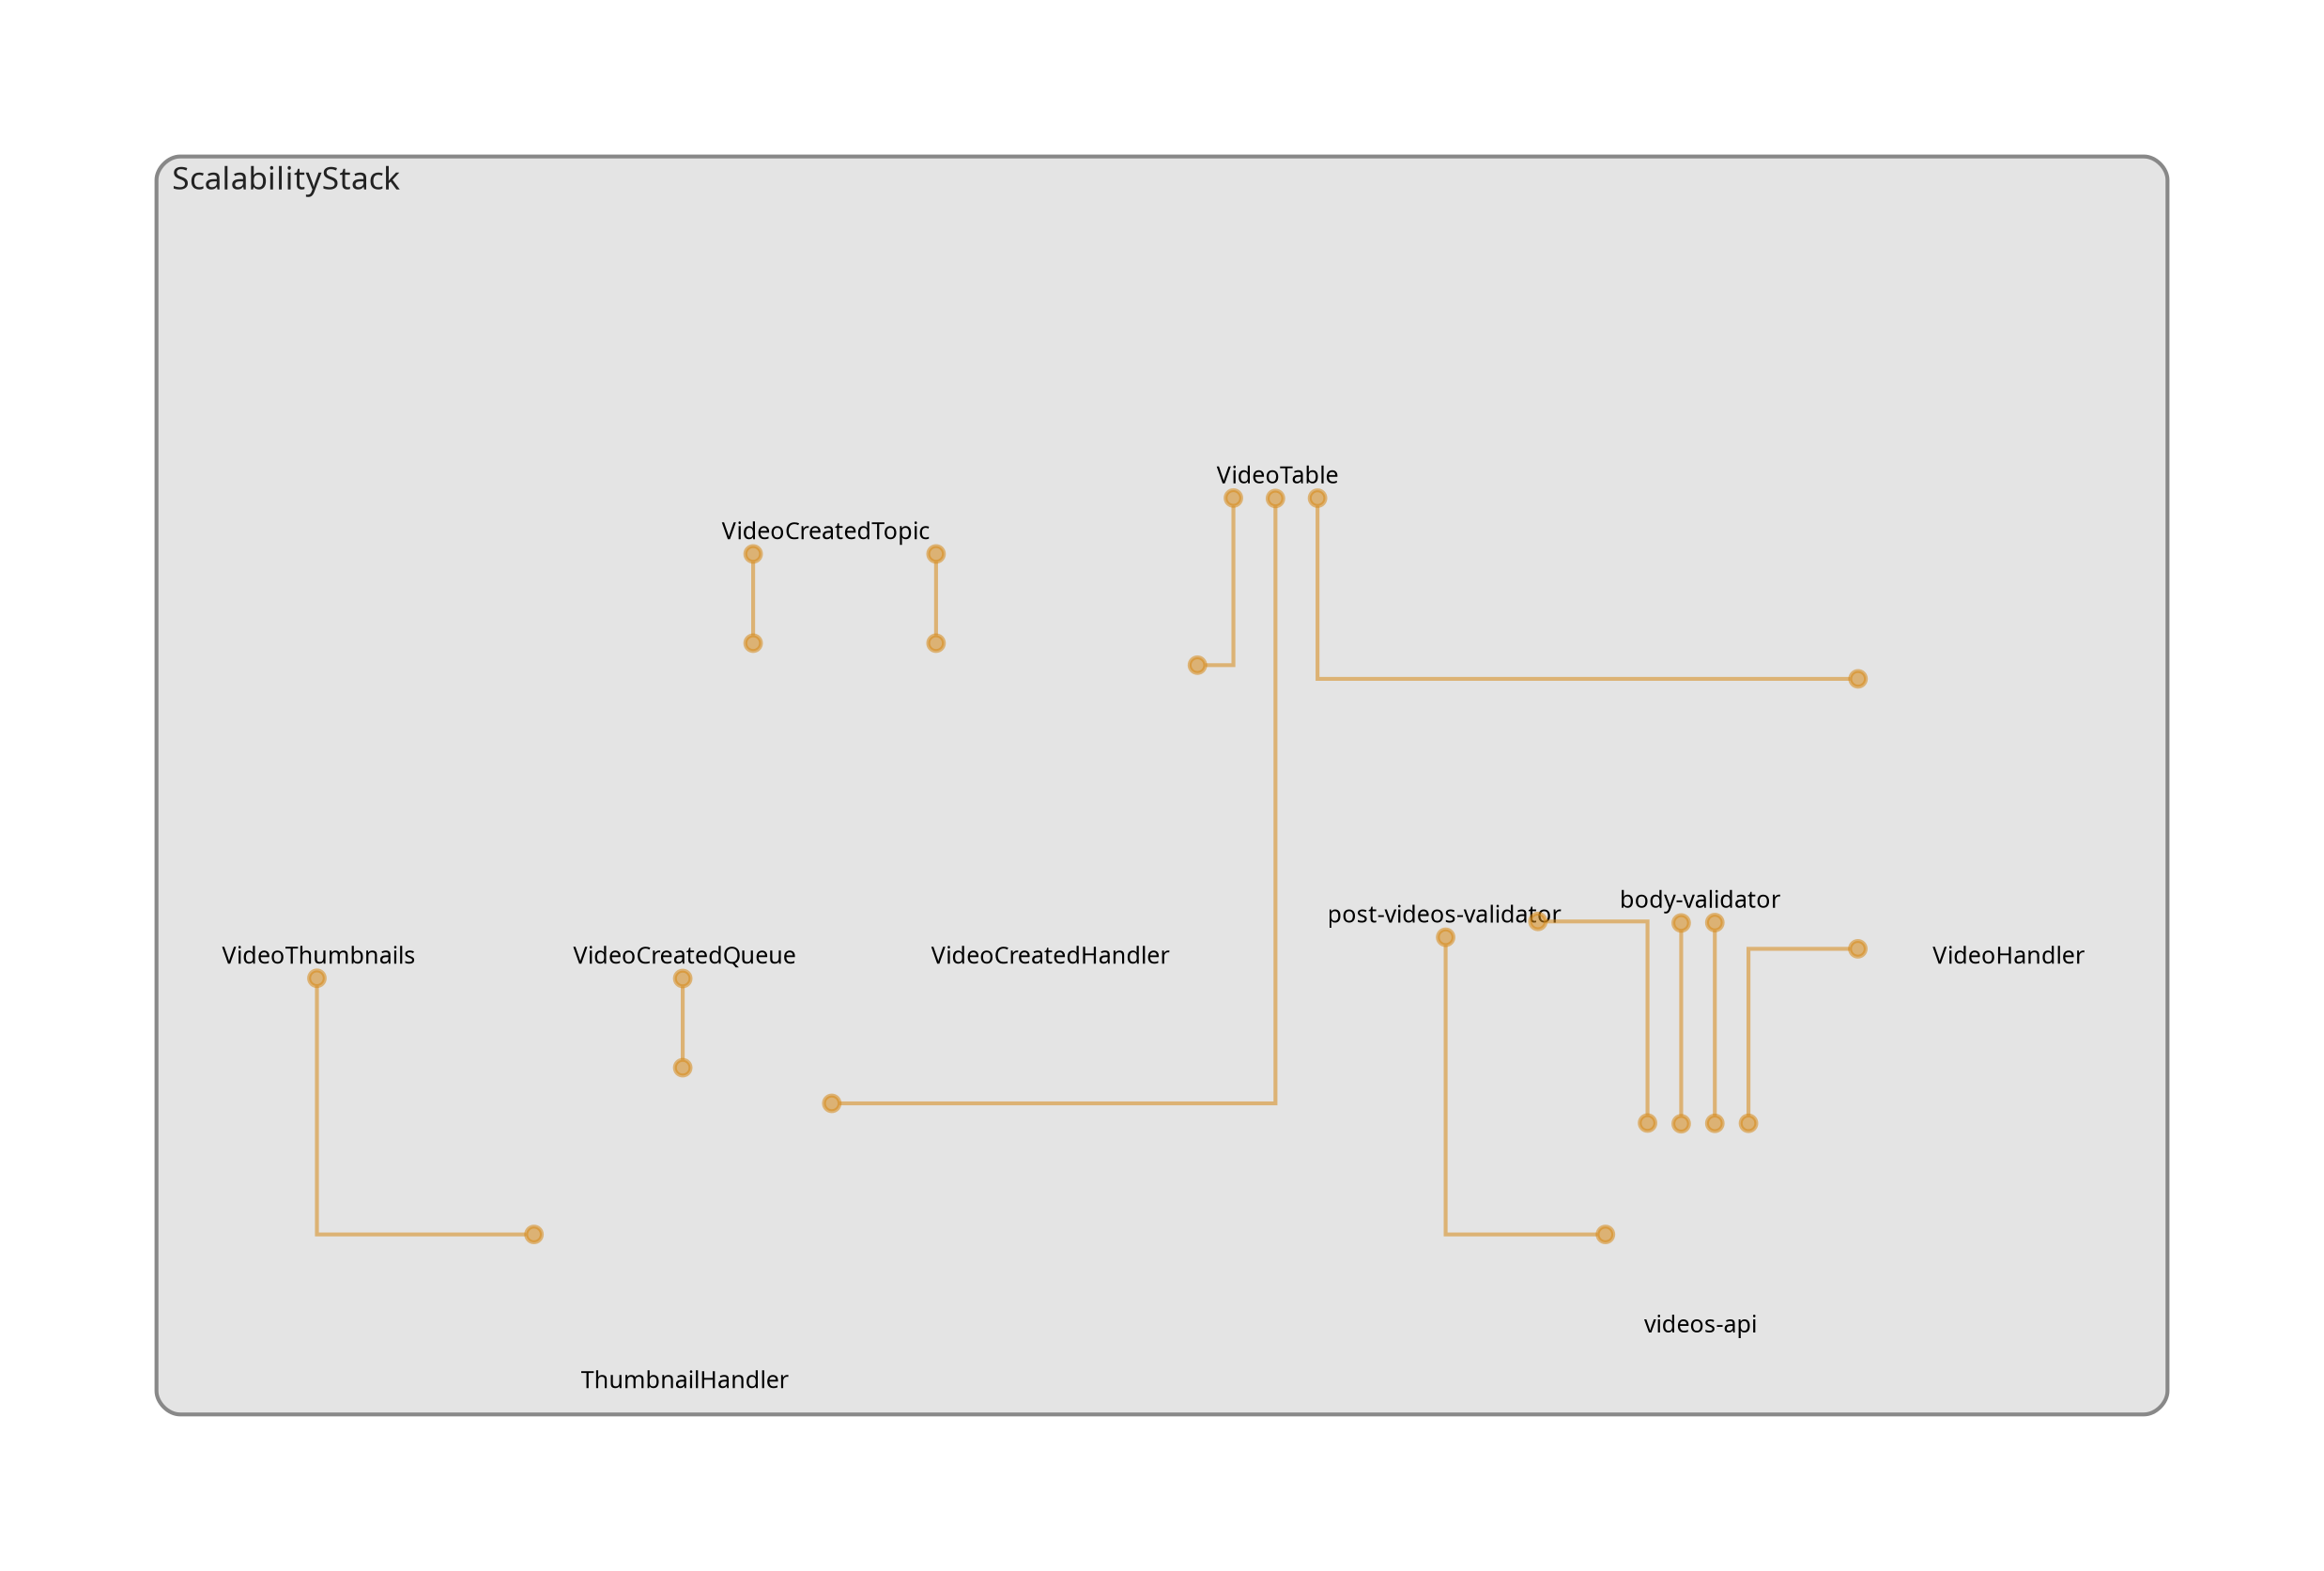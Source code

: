 digraph "Diagram" {
  splines = "ortho";
  pad = "1.0";
  nodesep = "0.60";
  ranksep = "0.75";
  fontname = "Sans-Serif";
  fontsize = "15";
  dpi = "200";
  rankdir = "BT";
  compound = "true";
  fontcolor = "#222222";
  edge [
    color = "#D5871488",
    penwidth = 2,
    arrowhead = "dot",
    arrowtail = "dot",
  ];
  node [
    shape = "box",
    style = "rounded",
    fixedsize = true,
    width = 1.7,
    height = 1.7,
    labelloc = "c",
    imagescale = true,
    fontname = "Sans-Serif",
    fontsize = 8,
    margin = 8,
  ];
  subgraph "ScalabilityStack" {
    subgraph "cluster-SubGraph.ScalabilityStack" {
      graph [
        label = "ScalabilityStack",
        labelloc = "b",
        labeljust = "l",
        margin = "10",
        fontsize = "16",
        penwidth = "2",
        pencolor = "#888888",
        style = "filled,rounded",
        fillcolor = "#e4e4e4",
      ];
      "ScalabilityStack/VideoCreatedTopic" [
        label = " VideoCreatedTopic",
        fontsize = 12,
        image = "/Users/antonipelka/Desktop/agh/scalability/node_modules/cdk-dia/icons/aws/Service/Arch_App-Integration/Arch_64/Arch_AWS-Simple-Notification-Service_64@5x.png",
        imagescale = "true",
        imagepos = "tc",
        penwidth = "0",
        shape = "node",
        fixedsize = "true",
        labelloc = "b",
        width = 2,
        height = 2.266,
      ];
      "ScalabilityStack/VideoCreatedQueue" [
        label = " VideoCreatedQueue",
        fontsize = 12,
        image = "/Users/antonipelka/Desktop/agh/scalability/node_modules/cdk-dia/icons/aws/Service/Arch_App-Integration/Arch_64/Arch_AWS-Simple-Queue-Service_64@5x.png",
        imagescale = "true",
        imagepos = "tc",
        penwidth = "0",
        shape = "node",
        fixedsize = "true",
        labelloc = "b",
        width = 2,
        height = 2.266,
      ];
      "ScalabilityStack/VideoThumbnails" [
        label = " VideoThumbnails",
        fontsize = 12,
        image = "/Users/antonipelka/Desktop/agh/scalability/node_modules/cdk-dia/icons/aws/Service/Arch_Storage/64/Arch_Amazon-S3-Standard_64@5x.png",
        imagescale = "true",
        imagepos = "tc",
        penwidth = "0",
        shape = "node",
        fixedsize = "true",
        labelloc = "b",
        width = 2,
        height = 2.266,
      ];
      "ScalabilityStack/VideoTable" [
        label = " VideoTable",
        fontsize = 12,
        image = "/Users/antonipelka/Desktop/agh/scalability/node_modules/cdk-dia/icons/aws/Service/Arch_Database/64/Arch_Amazon-DynamoDB_64@5x.png",
        imagescale = "true",
        imagepos = "tc",
        penwidth = "0",
        shape = "node",
        fixedsize = "true",
        labelloc = "b",
        width = 1.2,
        height = 1.466,
      ];
      "ScalabilityStack/videos-api" [
        label = " videos-api",
        fontsize = 12,
        image = "/Users/antonipelka/Desktop/agh/scalability/node_modules/cdk-dia/icons/aws/Service/Arch_Networking-Content/64/Arch_Amazon-API-Gateway_64@5x.png",
        imagescale = "true",
        imagepos = "tc",
        penwidth = "0",
        shape = "node",
        fixedsize = "true",
        labelloc = "b",
        width = 1.2,
        height = 1.466,
      ];
      "ScalabilityStack/VideoHandler" [
        label = " VideoHandler",
        fontsize = 12,
        image = "/Users/antonipelka/Desktop/agh/scalability/node_modules/cdk-dia/icons/aws/Service/Arch_Compute/64/Arch_AWS-Lambda_64@5x.png",
        imagescale = "true",
        imagepos = "tc",
        penwidth = "0",
        shape = "node",
        fixedsize = "true",
        labelloc = "b",
        width = 2,
        height = 2.266,
      ];
      "ScalabilityStack/VideoCreatedHandler" [
        label = " VideoCreatedHandler",
        fontsize = 12,
        image = "/Users/antonipelka/Desktop/agh/scalability/node_modules/cdk-dia/icons/aws/Service/Arch_Compute/64/Arch_AWS-Lambda_64@5x.png",
        imagescale = "true",
        imagepos = "tc",
        penwidth = "0",
        shape = "node",
        fixedsize = "true",
        labelloc = "b",
        width = 2,
        height = 2.266,
      ];
      "ScalabilityStack/ThumbnailHandler" [
        label = " ThumbnailHandler",
        fontsize = 12,
        image = "/Users/antonipelka/Desktop/agh/scalability/node_modules/cdk-dia/icons/aws/Service/Arch_Compute/64/Arch_AWS-Lambda_64@5x.png",
        imagescale = "true",
        imagepos = "tc",
        penwidth = "0",
        shape = "node",
        fixedsize = "true",
        labelloc = "b",
        width = 2,
        height = 2.266,
      ];
      "ScalabilityStack/post-videos-validator" [
        label = "\npost-videos-validator",
        fontsize = 12,
        image = "/Users/antonipelka/Desktop/agh/scalability/node_modules/cdk-dia/icons/aws/Service/Arch_Networking-Content/64/Arch_Amazon-API-Gateway_64@5x.png",
        imagescale = "true",
        imagepos = "tc",
        penwidth = "0",
        shape = "node",
        fixedsize = "true",
        labelloc = "b",
        width = 1.2,
        height = 1.682,
      ];
      "ScalabilityStack/body-validator" [
        label = " body-validator",
        fontsize = 12,
        image = "/Users/antonipelka/Desktop/agh/scalability/node_modules/cdk-dia/icons/aws/Service/Arch_Networking-Content/64/Arch_Amazon-API-Gateway_64@5x.png",
        imagescale = "true",
        imagepos = "tc",
        penwidth = "0",
        shape = "node",
        fixedsize = "true",
        labelloc = "b",
        width = 1.2,
        height = 1.466,
      ];
    }
  }
  "ScalabilityStack/VideoCreatedQueue" -> "ScalabilityStack/VideoCreatedTopic" [
    dir = "both",
  ];
  "ScalabilityStack/videos-api" -> "ScalabilityStack/VideoHandler" [
    dir = "both",
  ];
  "ScalabilityStack/videos-api" -> "ScalabilityStack/post-videos-validator" [
    dir = "both",
  ];
  "ScalabilityStack/videos-api" -> "ScalabilityStack/body-validator" [
    dir = "both",
  ];
  "ScalabilityStack/VideoHandler" -> "ScalabilityStack/VideoTable" [
    dir = "both",
  ];
  "ScalabilityStack/VideoCreatedHandler" -> "ScalabilityStack/VideoCreatedTopic" [
    dir = "both",
  ];
  "ScalabilityStack/VideoCreatedHandler" -> "ScalabilityStack/VideoTable" [
    dir = "both",
  ];
  "ScalabilityStack/ThumbnailHandler" -> "ScalabilityStack/VideoThumbnails" [
    dir = "both",
  ];
  "ScalabilityStack/ThumbnailHandler" -> "ScalabilityStack/VideoTable" [
    dir = "both",
  ];
  "ScalabilityStack/ThumbnailHandler" -> "ScalabilityStack/VideoCreatedQueue" [
    dir = "both",
  ];
  "ScalabilityStack/post-videos-validator" -> "ScalabilityStack/videos-api" [
    dir = "both",
  ];
  "ScalabilityStack/body-validator" -> "ScalabilityStack/videos-api" [
    dir = "both",
  ];
}
